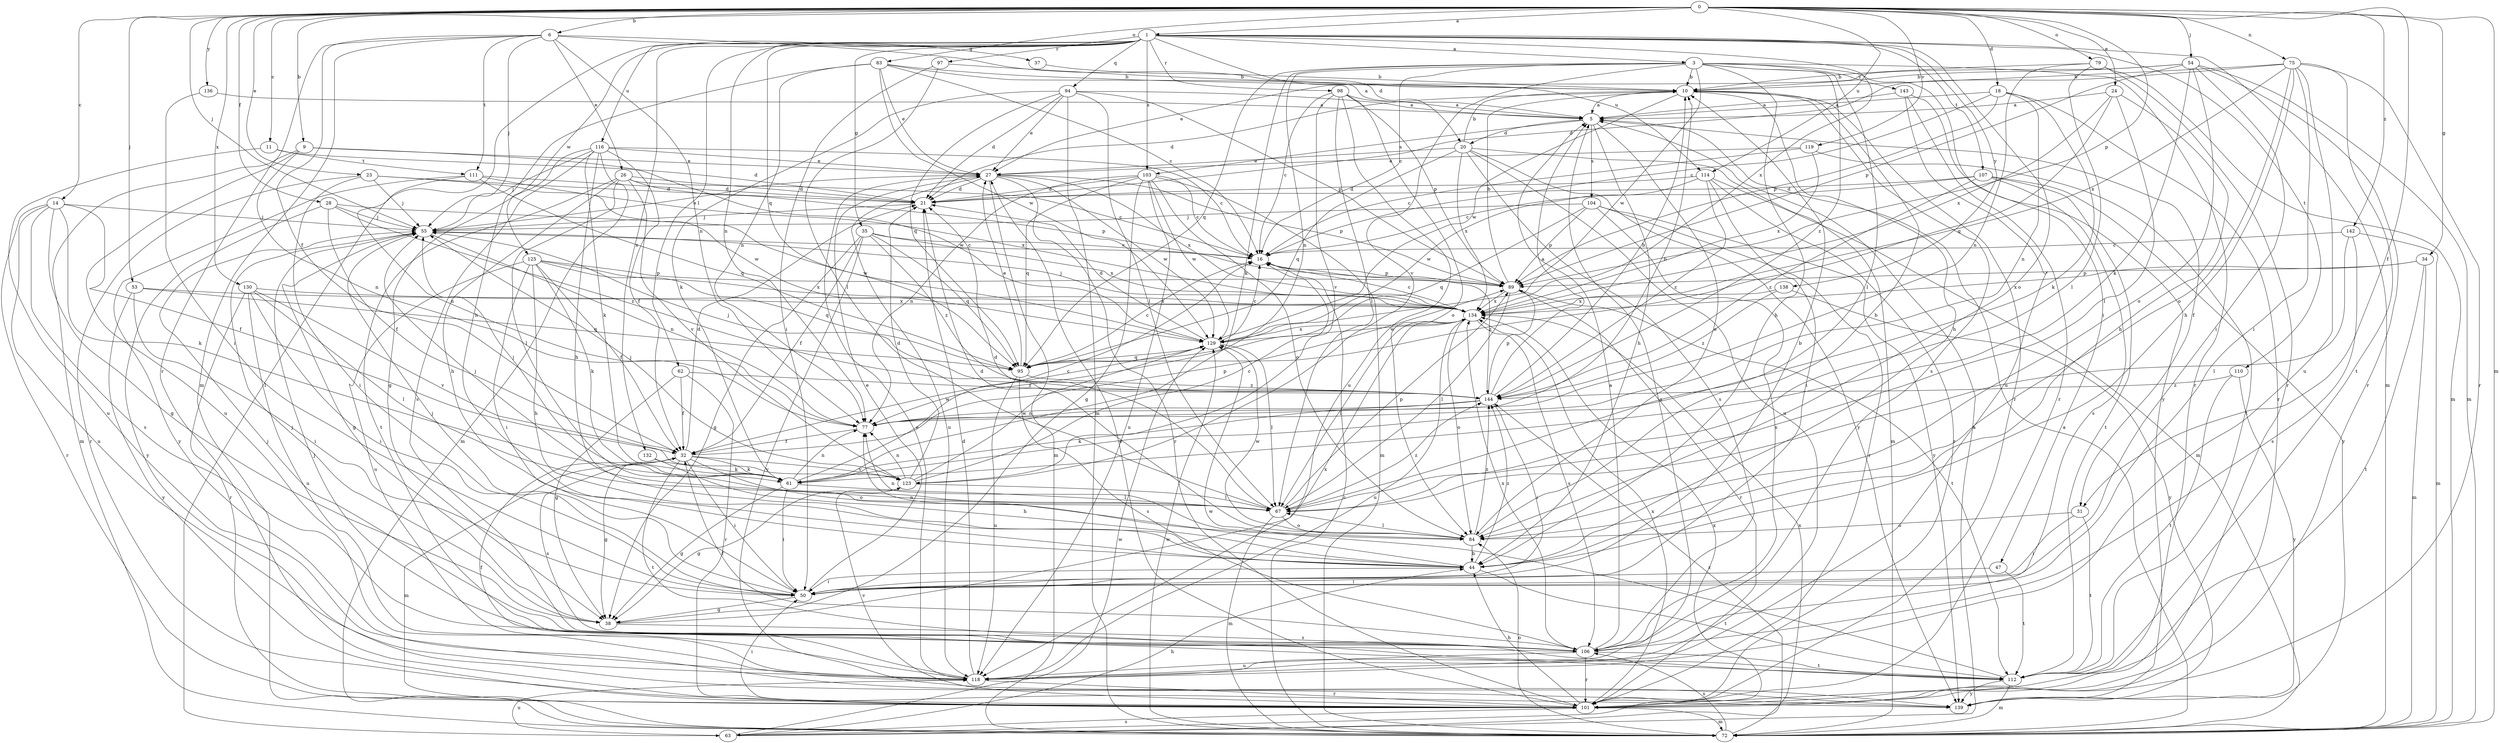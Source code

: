 strict digraph  {
0;
1;
3;
5;
6;
9;
10;
11;
14;
16;
18;
20;
21;
23;
24;
26;
27;
28;
31;
32;
34;
35;
37;
38;
44;
47;
50;
53;
54;
55;
61;
62;
63;
67;
72;
75;
77;
79;
83;
84;
89;
94;
95;
97;
98;
101;
103;
104;
106;
107;
110;
111;
112;
114;
116;
118;
119;
123;
125;
129;
130;
132;
134;
136;
138;
139;
142;
143;
144;
0 -> 1  [label=a];
0 -> 6  [label=b];
0 -> 9  [label=b];
0 -> 11  [label=c];
0 -> 14  [label=c];
0 -> 18  [label=d];
0 -> 23  [label=e];
0 -> 24  [label=e];
0 -> 28  [label=f];
0 -> 31  [label=f];
0 -> 34  [label=g];
0 -> 53  [label=j];
0 -> 54  [label=j];
0 -> 55  [label=j];
0 -> 72  [label=m];
0 -> 75  [label=n];
0 -> 79  [label=o];
0 -> 83  [label=o];
0 -> 89  [label=p];
0 -> 114  [label=u];
0 -> 119  [label=v];
0 -> 130  [label=x];
0 -> 136  [label=y];
0 -> 142  [label=z];
1 -> 3  [label=a];
1 -> 35  [label=g];
1 -> 62  [label=l];
1 -> 63  [label=l];
1 -> 72  [label=m];
1 -> 77  [label=n];
1 -> 84  [label=o];
1 -> 94  [label=q];
1 -> 95  [label=q];
1 -> 97  [label=r];
1 -> 98  [label=r];
1 -> 103  [label=s];
1 -> 107  [label=t];
1 -> 110  [label=t];
1 -> 114  [label=u];
1 -> 116  [label=u];
1 -> 125  [label=w];
1 -> 132  [label=x];
1 -> 134  [label=x];
1 -> 138  [label=y];
3 -> 10  [label=b];
3 -> 16  [label=c];
3 -> 44  [label=h];
3 -> 47  [label=i];
3 -> 61  [label=k];
3 -> 67  [label=l];
3 -> 77  [label=n];
3 -> 95  [label=q];
3 -> 101  [label=r];
3 -> 123  [label=v];
3 -> 129  [label=w];
3 -> 143  [label=z];
3 -> 144  [label=z];
5 -> 20  [label=d];
5 -> 31  [label=f];
5 -> 44  [label=h];
5 -> 84  [label=o];
5 -> 103  [label=s];
5 -> 104  [label=s];
6 -> 20  [label=d];
6 -> 26  [label=e];
6 -> 32  [label=f];
6 -> 37  [label=g];
6 -> 55  [label=j];
6 -> 72  [label=m];
6 -> 77  [label=n];
6 -> 101  [label=r];
6 -> 111  [label=t];
9 -> 27  [label=e];
9 -> 72  [label=m];
9 -> 77  [label=n];
9 -> 118  [label=u];
9 -> 129  [label=w];
10 -> 5  [label=a];
10 -> 21  [label=d];
10 -> 44  [label=h];
10 -> 101  [label=r];
10 -> 106  [label=s];
10 -> 129  [label=w];
11 -> 21  [label=d];
11 -> 111  [label=t];
11 -> 118  [label=u];
14 -> 32  [label=f];
14 -> 38  [label=g];
14 -> 55  [label=j];
14 -> 61  [label=k];
14 -> 101  [label=r];
14 -> 106  [label=s];
14 -> 118  [label=u];
16 -> 89  [label=p];
16 -> 144  [label=z];
18 -> 5  [label=a];
18 -> 16  [label=c];
18 -> 61  [label=k];
18 -> 77  [label=n];
18 -> 89  [label=p];
18 -> 101  [label=r];
20 -> 10  [label=b];
20 -> 27  [label=e];
20 -> 72  [label=m];
20 -> 95  [label=q];
20 -> 106  [label=s];
20 -> 118  [label=u];
20 -> 134  [label=x];
20 -> 139  [label=y];
21 -> 55  [label=j];
23 -> 21  [label=d];
23 -> 50  [label=i];
23 -> 55  [label=j];
23 -> 101  [label=r];
23 -> 129  [label=w];
24 -> 5  [label=a];
24 -> 44  [label=h];
24 -> 67  [label=l];
24 -> 95  [label=q];
24 -> 134  [label=x];
26 -> 16  [label=c];
26 -> 21  [label=d];
26 -> 44  [label=h];
26 -> 67  [label=l];
26 -> 89  [label=p];
26 -> 112  [label=t];
26 -> 123  [label=v];
27 -> 21  [label=d];
27 -> 72  [label=m];
27 -> 89  [label=p];
27 -> 101  [label=r];
27 -> 118  [label=u];
27 -> 129  [label=w];
27 -> 134  [label=x];
28 -> 32  [label=f];
28 -> 55  [label=j];
28 -> 129  [label=w];
28 -> 139  [label=y];
28 -> 144  [label=z];
31 -> 50  [label=i];
31 -> 84  [label=o];
31 -> 112  [label=t];
32 -> 21  [label=d];
32 -> 38  [label=g];
32 -> 50  [label=i];
32 -> 61  [label=k];
32 -> 72  [label=m];
32 -> 84  [label=o];
32 -> 89  [label=p];
32 -> 106  [label=s];
32 -> 112  [label=t];
32 -> 123  [label=v];
32 -> 129  [label=w];
34 -> 72  [label=m];
34 -> 89  [label=p];
34 -> 112  [label=t];
34 -> 134  [label=x];
35 -> 16  [label=c];
35 -> 32  [label=f];
35 -> 38  [label=g];
35 -> 95  [label=q];
35 -> 134  [label=x];
35 -> 139  [label=y];
35 -> 144  [label=z];
37 -> 10  [label=b];
38 -> 55  [label=j];
38 -> 106  [label=s];
38 -> 134  [label=x];
44 -> 50  [label=i];
44 -> 77  [label=n];
44 -> 112  [label=t];
44 -> 144  [label=z];
47 -> 50  [label=i];
47 -> 112  [label=t];
50 -> 10  [label=b];
50 -> 27  [label=e];
50 -> 38  [label=g];
50 -> 55  [label=j];
53 -> 50  [label=i];
53 -> 95  [label=q];
53 -> 134  [label=x];
53 -> 139  [label=y];
54 -> 10  [label=b];
54 -> 27  [label=e];
54 -> 50  [label=i];
54 -> 61  [label=k];
54 -> 72  [label=m];
54 -> 84  [label=o];
54 -> 89  [label=p];
54 -> 101  [label=r];
55 -> 16  [label=c];
55 -> 27  [label=e];
55 -> 38  [label=g];
55 -> 77  [label=n];
61 -> 16  [label=c];
61 -> 38  [label=g];
61 -> 50  [label=i];
61 -> 55  [label=j];
61 -> 67  [label=l];
61 -> 77  [label=n];
62 -> 32  [label=f];
62 -> 38  [label=g];
62 -> 101  [label=r];
62 -> 144  [label=z];
63 -> 5  [label=a];
63 -> 44  [label=h];
63 -> 118  [label=u];
63 -> 129  [label=w];
63 -> 134  [label=x];
63 -> 144  [label=z];
67 -> 21  [label=d];
67 -> 55  [label=j];
67 -> 72  [label=m];
67 -> 84  [label=o];
67 -> 89  [label=p];
67 -> 144  [label=z];
72 -> 5  [label=a];
72 -> 16  [label=c];
72 -> 84  [label=o];
72 -> 106  [label=s];
72 -> 129  [label=w];
72 -> 134  [label=x];
75 -> 10  [label=b];
75 -> 21  [label=d];
75 -> 44  [label=h];
75 -> 50  [label=i];
75 -> 84  [label=o];
75 -> 101  [label=r];
75 -> 112  [label=t];
75 -> 118  [label=u];
75 -> 134  [label=x];
77 -> 10  [label=b];
77 -> 32  [label=f];
79 -> 10  [label=b];
79 -> 67  [label=l];
79 -> 72  [label=m];
79 -> 77  [label=n];
79 -> 101  [label=r];
83 -> 5  [label=a];
83 -> 10  [label=b];
83 -> 16  [label=c];
83 -> 27  [label=e];
83 -> 44  [label=h];
83 -> 77  [label=n];
83 -> 129  [label=w];
84 -> 10  [label=b];
84 -> 21  [label=d];
84 -> 44  [label=h];
84 -> 67  [label=l];
84 -> 77  [label=n];
84 -> 129  [label=w];
84 -> 144  [label=z];
89 -> 10  [label=b];
89 -> 67  [label=l];
89 -> 101  [label=r];
89 -> 112  [label=t];
89 -> 134  [label=x];
94 -> 5  [label=a];
94 -> 21  [label=d];
94 -> 27  [label=e];
94 -> 61  [label=k];
94 -> 67  [label=l];
94 -> 72  [label=m];
94 -> 89  [label=p];
94 -> 95  [label=q];
95 -> 16  [label=c];
95 -> 27  [label=e];
95 -> 106  [label=s];
95 -> 118  [label=u];
95 -> 144  [label=z];
97 -> 10  [label=b];
97 -> 50  [label=i];
97 -> 67  [label=l];
98 -> 5  [label=a];
98 -> 16  [label=c];
98 -> 67  [label=l];
98 -> 84  [label=o];
98 -> 89  [label=p];
98 -> 118  [label=u];
98 -> 123  [label=v];
101 -> 27  [label=e];
101 -> 44  [label=h];
101 -> 50  [label=i];
101 -> 72  [label=m];
101 -> 123  [label=v];
101 -> 134  [label=x];
101 -> 63  [label=s];
103 -> 16  [label=c];
103 -> 21  [label=d];
103 -> 38  [label=g];
103 -> 72  [label=m];
103 -> 77  [label=n];
103 -> 84  [label=o];
103 -> 95  [label=q];
103 -> 118  [label=u];
103 -> 129  [label=w];
104 -> 55  [label=j];
104 -> 89  [label=p];
104 -> 95  [label=q];
104 -> 101  [label=r];
104 -> 106  [label=s];
104 -> 139  [label=y];
106 -> 5  [label=a];
106 -> 32  [label=f];
106 -> 55  [label=j];
106 -> 101  [label=r];
106 -> 112  [label=t];
106 -> 118  [label=u];
106 -> 134  [label=x];
107 -> 16  [label=c];
107 -> 21  [label=d];
107 -> 106  [label=s];
107 -> 112  [label=t];
107 -> 139  [label=y];
107 -> 144  [label=z];
110 -> 112  [label=t];
110 -> 139  [label=y];
110 -> 144  [label=z];
111 -> 21  [label=d];
111 -> 77  [label=n];
111 -> 95  [label=q];
111 -> 134  [label=x];
111 -> 139  [label=y];
112 -> 55  [label=j];
112 -> 72  [label=m];
112 -> 129  [label=w];
112 -> 139  [label=y];
114 -> 21  [label=d];
114 -> 50  [label=i];
114 -> 72  [label=m];
114 -> 101  [label=r];
114 -> 129  [label=w];
114 -> 144  [label=z];
116 -> 16  [label=c];
116 -> 27  [label=e];
116 -> 32  [label=f];
116 -> 38  [label=g];
116 -> 44  [label=h];
116 -> 55  [label=j];
116 -> 61  [label=k];
116 -> 72  [label=m];
116 -> 106  [label=s];
118 -> 5  [label=a];
118 -> 21  [label=d];
118 -> 27  [label=e];
118 -> 32  [label=f];
118 -> 101  [label=r];
119 -> 16  [label=c];
119 -> 27  [label=e];
119 -> 112  [label=t];
119 -> 134  [label=x];
123 -> 16  [label=c];
123 -> 21  [label=d];
123 -> 38  [label=g];
123 -> 55  [label=j];
123 -> 67  [label=l];
123 -> 77  [label=n];
123 -> 129  [label=w];
125 -> 32  [label=f];
125 -> 44  [label=h];
125 -> 50  [label=i];
125 -> 61  [label=k];
125 -> 89  [label=p];
125 -> 95  [label=q];
125 -> 118  [label=u];
125 -> 134  [label=x];
129 -> 16  [label=c];
129 -> 21  [label=d];
129 -> 67  [label=l];
129 -> 95  [label=q];
129 -> 134  [label=x];
130 -> 50  [label=i];
130 -> 67  [label=l];
130 -> 101  [label=r];
130 -> 118  [label=u];
130 -> 123  [label=v];
130 -> 134  [label=x];
132 -> 44  [label=h];
132 -> 61  [label=k];
134 -> 16  [label=c];
134 -> 55  [label=j];
134 -> 67  [label=l];
134 -> 84  [label=o];
134 -> 106  [label=s];
134 -> 118  [label=u];
134 -> 129  [label=w];
136 -> 5  [label=a];
136 -> 50  [label=i];
138 -> 134  [label=x];
138 -> 139  [label=y];
138 -> 144  [label=z];
142 -> 16  [label=c];
142 -> 67  [label=l];
142 -> 72  [label=m];
142 -> 106  [label=s];
143 -> 5  [label=a];
143 -> 101  [label=r];
143 -> 118  [label=u];
143 -> 139  [label=y];
144 -> 5  [label=a];
144 -> 10  [label=b];
144 -> 50  [label=i];
144 -> 55  [label=j];
144 -> 61  [label=k];
144 -> 77  [label=n];
144 -> 89  [label=p];
}

